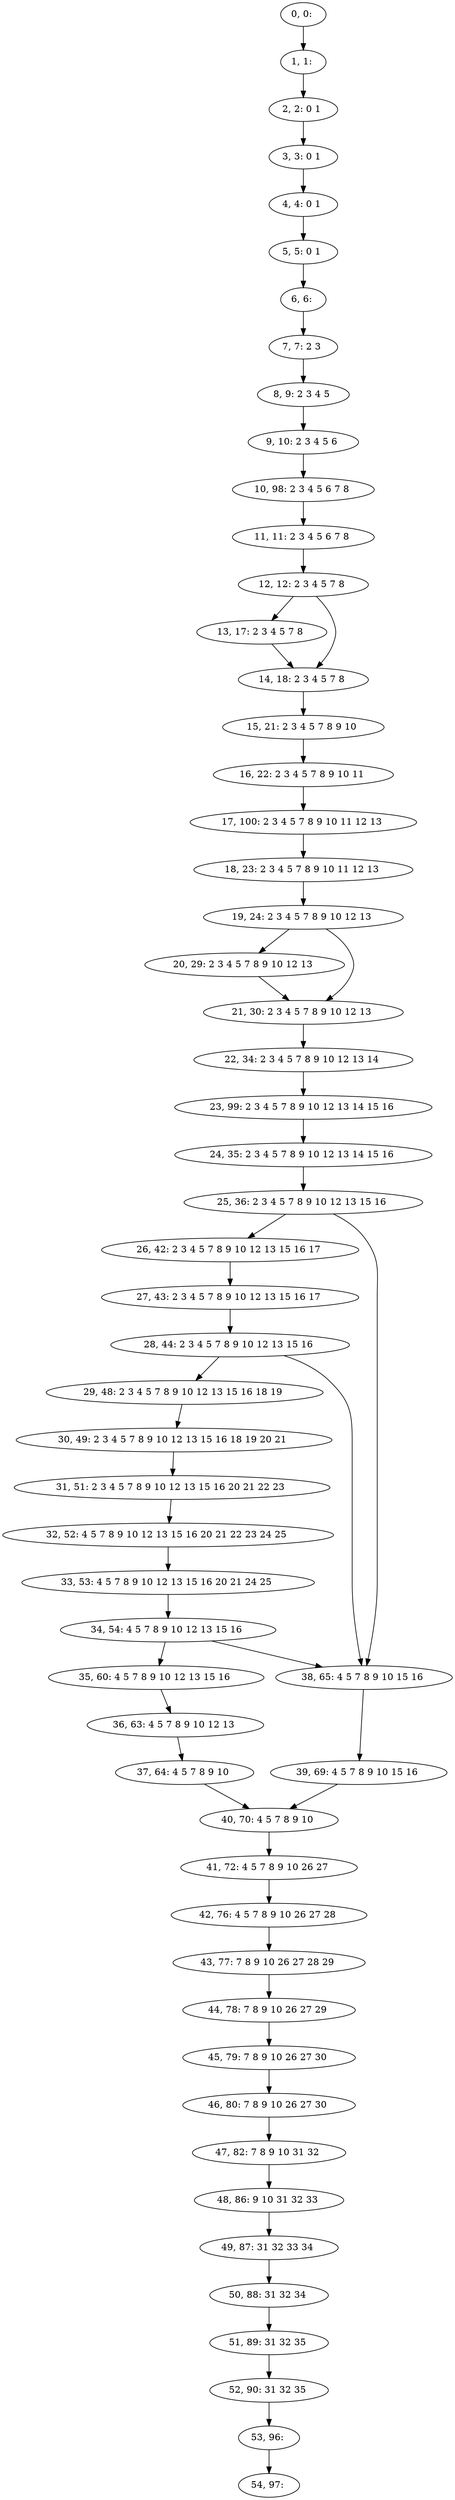 digraph G {
0[label="0, 0: "];
1[label="1, 1: "];
2[label="2, 2: 0 1 "];
3[label="3, 3: 0 1 "];
4[label="4, 4: 0 1 "];
5[label="5, 5: 0 1 "];
6[label="6, 6: "];
7[label="7, 7: 2 3 "];
8[label="8, 9: 2 3 4 5 "];
9[label="9, 10: 2 3 4 5 6 "];
10[label="10, 98: 2 3 4 5 6 7 8 "];
11[label="11, 11: 2 3 4 5 6 7 8 "];
12[label="12, 12: 2 3 4 5 7 8 "];
13[label="13, 17: 2 3 4 5 7 8 "];
14[label="14, 18: 2 3 4 5 7 8 "];
15[label="15, 21: 2 3 4 5 7 8 9 10 "];
16[label="16, 22: 2 3 4 5 7 8 9 10 11 "];
17[label="17, 100: 2 3 4 5 7 8 9 10 11 12 13 "];
18[label="18, 23: 2 3 4 5 7 8 9 10 11 12 13 "];
19[label="19, 24: 2 3 4 5 7 8 9 10 12 13 "];
20[label="20, 29: 2 3 4 5 7 8 9 10 12 13 "];
21[label="21, 30: 2 3 4 5 7 8 9 10 12 13 "];
22[label="22, 34: 2 3 4 5 7 8 9 10 12 13 14 "];
23[label="23, 99: 2 3 4 5 7 8 9 10 12 13 14 15 16 "];
24[label="24, 35: 2 3 4 5 7 8 9 10 12 13 14 15 16 "];
25[label="25, 36: 2 3 4 5 7 8 9 10 12 13 15 16 "];
26[label="26, 42: 2 3 4 5 7 8 9 10 12 13 15 16 17 "];
27[label="27, 43: 2 3 4 5 7 8 9 10 12 13 15 16 17 "];
28[label="28, 44: 2 3 4 5 7 8 9 10 12 13 15 16 "];
29[label="29, 48: 2 3 4 5 7 8 9 10 12 13 15 16 18 19 "];
30[label="30, 49: 2 3 4 5 7 8 9 10 12 13 15 16 18 19 20 21 "];
31[label="31, 51: 2 3 4 5 7 8 9 10 12 13 15 16 20 21 22 23 "];
32[label="32, 52: 4 5 7 8 9 10 12 13 15 16 20 21 22 23 24 25 "];
33[label="33, 53: 4 5 7 8 9 10 12 13 15 16 20 21 24 25 "];
34[label="34, 54: 4 5 7 8 9 10 12 13 15 16 "];
35[label="35, 60: 4 5 7 8 9 10 12 13 15 16 "];
36[label="36, 63: 4 5 7 8 9 10 12 13 "];
37[label="37, 64: 4 5 7 8 9 10 "];
38[label="38, 65: 4 5 7 8 9 10 15 16 "];
39[label="39, 69: 4 5 7 8 9 10 15 16 "];
40[label="40, 70: 4 5 7 8 9 10 "];
41[label="41, 72: 4 5 7 8 9 10 26 27 "];
42[label="42, 76: 4 5 7 8 9 10 26 27 28 "];
43[label="43, 77: 7 8 9 10 26 27 28 29 "];
44[label="44, 78: 7 8 9 10 26 27 29 "];
45[label="45, 79: 7 8 9 10 26 27 30 "];
46[label="46, 80: 7 8 9 10 26 27 30 "];
47[label="47, 82: 7 8 9 10 31 32 "];
48[label="48, 86: 9 10 31 32 33 "];
49[label="49, 87: 31 32 33 34 "];
50[label="50, 88: 31 32 34 "];
51[label="51, 89: 31 32 35 "];
52[label="52, 90: 31 32 35 "];
53[label="53, 96: "];
54[label="54, 97: "];
0->1 ;
1->2 ;
2->3 ;
3->4 ;
4->5 ;
5->6 ;
6->7 ;
7->8 ;
8->9 ;
9->10 ;
10->11 ;
11->12 ;
12->13 ;
12->14 ;
13->14 ;
14->15 ;
15->16 ;
16->17 ;
17->18 ;
18->19 ;
19->20 ;
19->21 ;
20->21 ;
21->22 ;
22->23 ;
23->24 ;
24->25 ;
25->26 ;
25->38 ;
26->27 ;
27->28 ;
28->29 ;
28->38 ;
29->30 ;
30->31 ;
31->32 ;
32->33 ;
33->34 ;
34->35 ;
34->38 ;
35->36 ;
36->37 ;
37->40 ;
38->39 ;
39->40 ;
40->41 ;
41->42 ;
42->43 ;
43->44 ;
44->45 ;
45->46 ;
46->47 ;
47->48 ;
48->49 ;
49->50 ;
50->51 ;
51->52 ;
52->53 ;
53->54 ;
}
